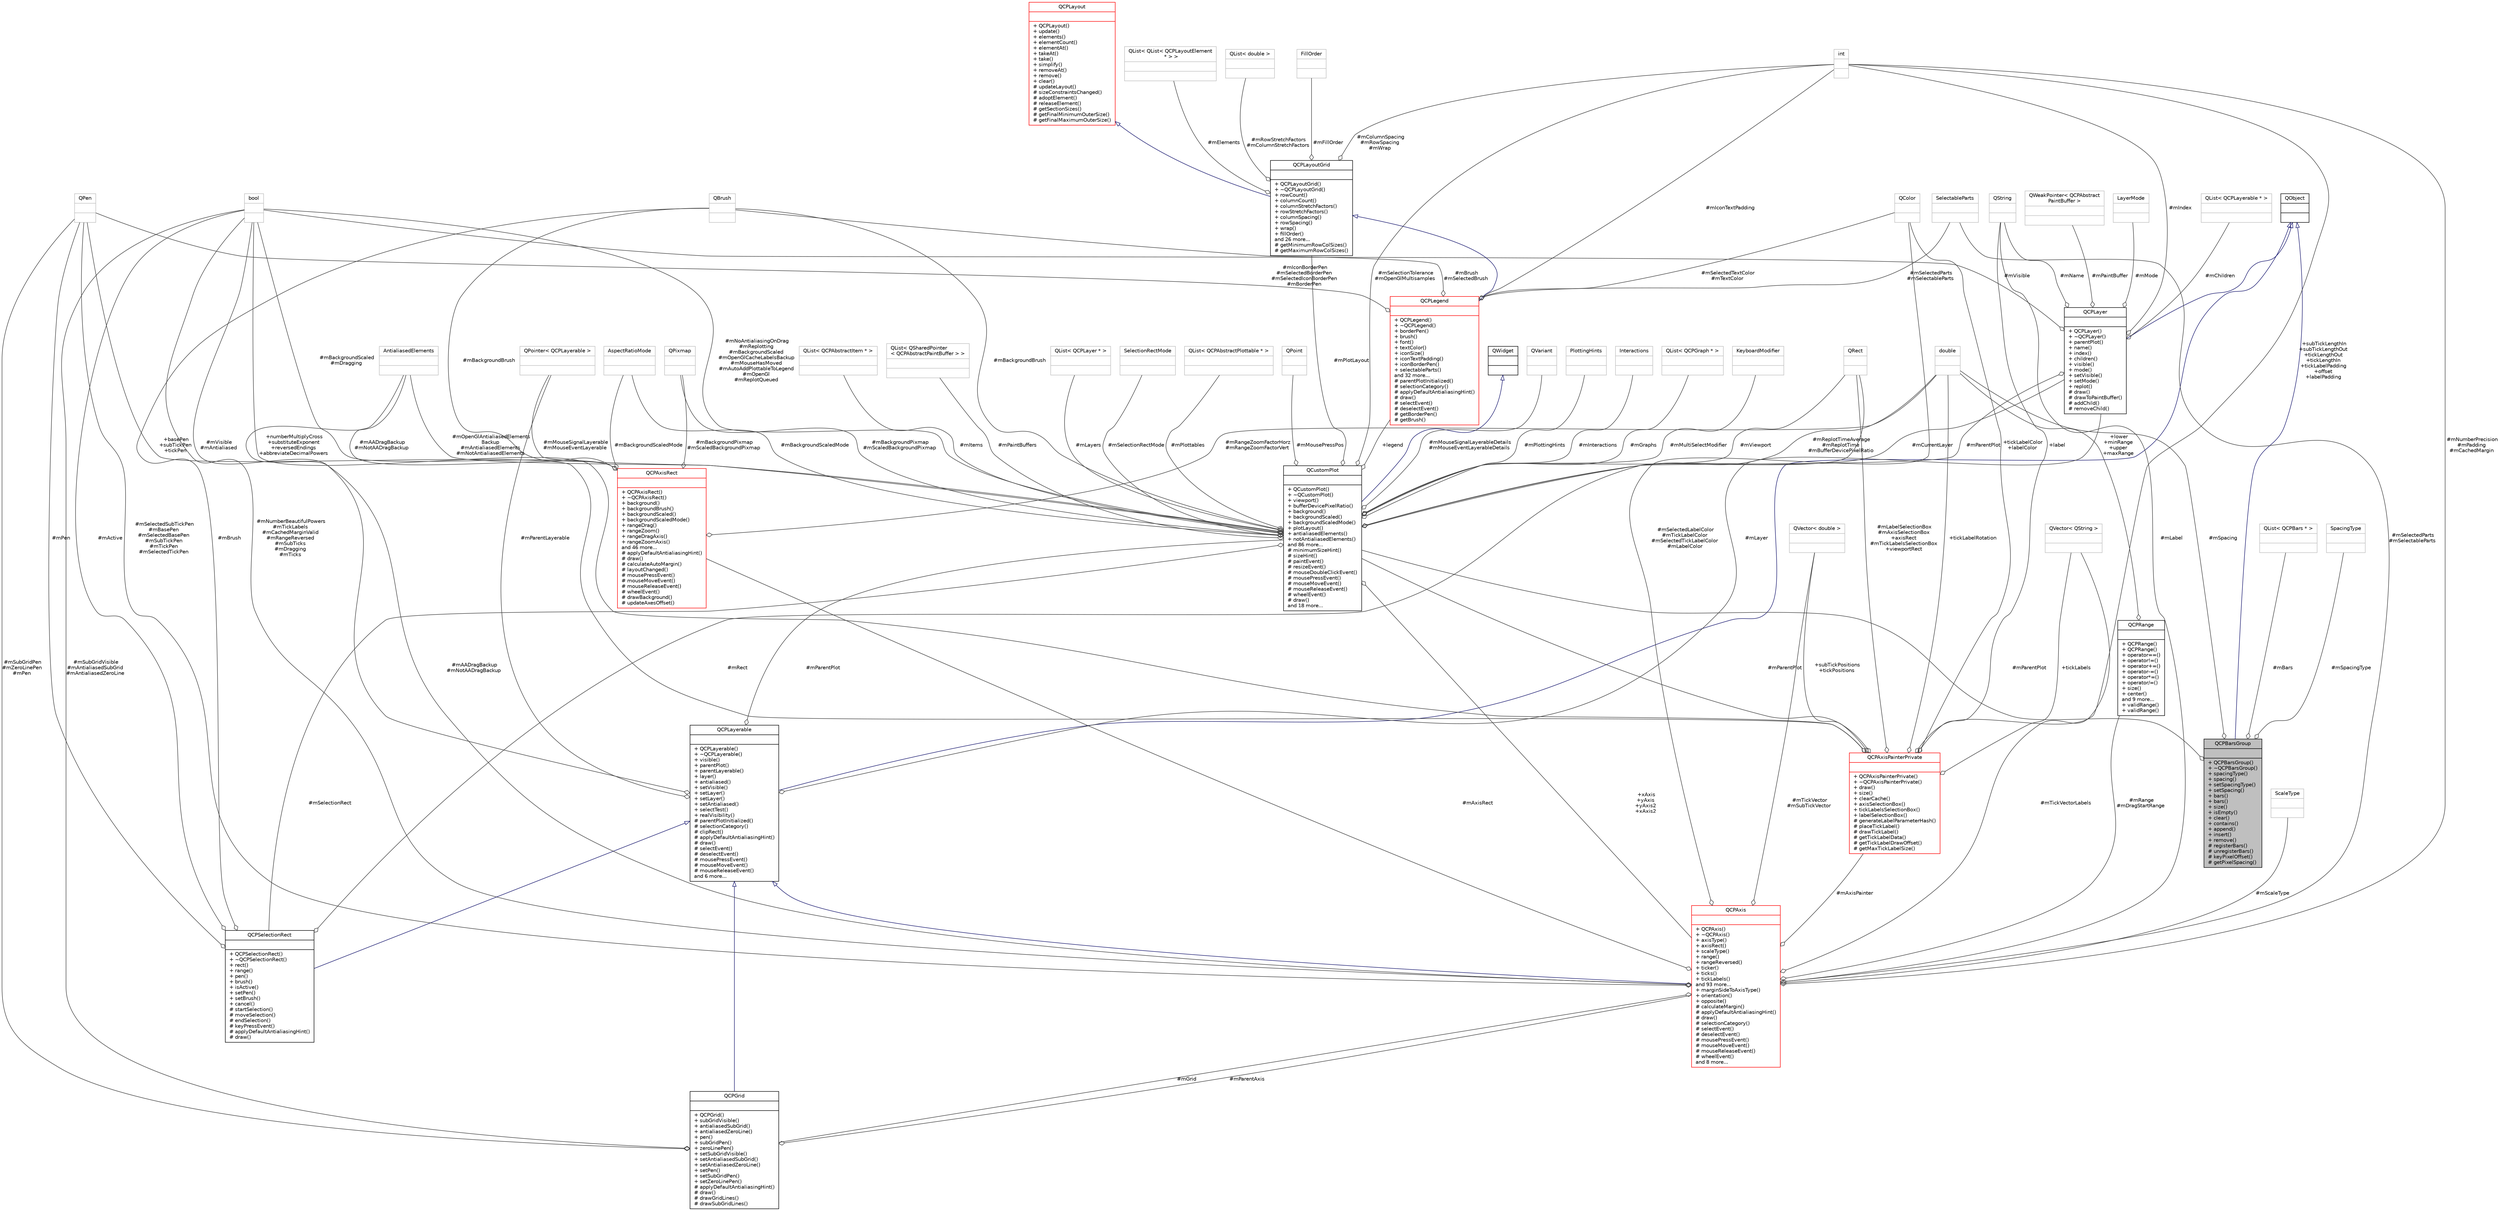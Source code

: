 digraph "QCPBarsGroup"
{
 // LATEX_PDF_SIZE
  edge [fontname="Helvetica",fontsize="10",labelfontname="Helvetica",labelfontsize="10"];
  node [fontname="Helvetica",fontsize="10",shape=record];
  Node1 [label="{QCPBarsGroup\n||+ QCPBarsGroup()\l+ ~QCPBarsGroup()\l+ spacingType()\l+ spacing()\l+ setSpacingType()\l+ setSpacing()\l+ bars()\l+ bars()\l+ size()\l+ isEmpty()\l+ clear()\l+ contains()\l+ append()\l+ insert()\l+ remove()\l# registerBars()\l# unregisterBars()\l# keyPixelOffset()\l# getPixelSpacing()\l}",height=0.2,width=0.4,color="black", fillcolor="grey75", style="filled", fontcolor="black",tooltip="Groups multiple QCPBars together so they appear side by side."];
  Node2 -> Node1 [dir="back",color="midnightblue",fontsize="10",style="solid",arrowtail="onormal",fontname="Helvetica"];
  Node2 [label="{QObject\n||}",height=0.2,width=0.4,color="black", fillcolor="white", style="filled",URL="$classQObject.html",tooltip=" "];
  Node3 -> Node1 [color="grey25",fontsize="10",style="solid",label=" #mSpacing" ,arrowhead="odiamond",fontname="Helvetica"];
  Node3 [label="{double\n||}",height=0.2,width=0.4,color="grey75", fillcolor="white", style="filled",tooltip=" "];
  Node4 -> Node1 [color="grey25",fontsize="10",style="solid",label=" #mBars" ,arrowhead="odiamond",fontname="Helvetica"];
  Node4 [label="{QList\< QCPBars * \>\n||}",height=0.2,width=0.4,color="grey75", fillcolor="white", style="filled",tooltip=" "];
  Node5 -> Node1 [color="grey25",fontsize="10",style="solid",label=" #mSpacingType" ,arrowhead="odiamond",fontname="Helvetica"];
  Node5 [label="{SpacingType\n||}",height=0.2,width=0.4,color="grey75", fillcolor="white", style="filled",tooltip=" "];
  Node6 -> Node1 [color="grey25",fontsize="10",style="solid",label=" #mParentPlot" ,arrowhead="odiamond",fontname="Helvetica"];
  Node6 [label="{QCustomPlot\n||+ QCustomPlot()\l+ ~QCustomPlot()\l+ viewport()\l+ bufferDevicePixelRatio()\l+ background()\l+ backgroundScaled()\l+ backgroundScaledMode()\l+ plotLayout()\l+ antialiasedElements()\l+ notAntialiasedElements()\land 86 more...\l# minimumSizeHint()\l# sizeHint()\l# paintEvent()\l# resizeEvent()\l# mouseDoubleClickEvent()\l# mousePressEvent()\l# mouseMoveEvent()\l# mouseReleaseEvent()\l# wheelEvent()\l# draw()\land 18 more...\l}",height=0.2,width=0.4,color="black", fillcolor="white", style="filled",URL="$classQCustomPlot.html",tooltip="The central class of the library. This is the QWidget which displays the plot and interacts with the ..."];
  Node7 -> Node6 [dir="back",color="midnightblue",fontsize="10",style="solid",arrowtail="onormal",fontname="Helvetica"];
  Node7 [label="{QWidget\n||}",height=0.2,width=0.4,color="black", fillcolor="white", style="filled",URL="$classQWidget.html",tooltip=" "];
  Node8 -> Node6 [color="grey25",fontsize="10",style="solid",label=" #mCurrentLayer" ,arrowhead="odiamond",fontname="Helvetica"];
  Node8 [label="{QCPLayer\n||+ QCPLayer()\l+ ~QCPLayer()\l+ parentPlot()\l+ name()\l+ index()\l+ children()\l+ visible()\l+ mode()\l+ setVisible()\l+ setMode()\l+ replot()\l# draw()\l# drawToPaintBuffer()\l# addChild()\l# removeChild()\l}",height=0.2,width=0.4,color="black", fillcolor="white", style="filled",URL="$classQCPLayer.html",tooltip="A layer that may contain objects, to control the rendering order."];
  Node2 -> Node8 [dir="back",color="midnightblue",fontsize="10",style="solid",arrowtail="onormal",fontname="Helvetica"];
  Node9 -> Node8 [color="grey25",fontsize="10",style="solid",label=" #mName" ,arrowhead="odiamond",fontname="Helvetica"];
  Node9 [label="{QString\n||}",height=0.2,width=0.4,color="grey75", fillcolor="white", style="filled",tooltip=" "];
  Node10 -> Node8 [color="grey25",fontsize="10",style="solid",label=" #mIndex" ,arrowhead="odiamond",fontname="Helvetica"];
  Node10 [label="{int\n||}",height=0.2,width=0.4,color="grey75", fillcolor="white", style="filled",tooltip=" "];
  Node11 -> Node8 [color="grey25",fontsize="10",style="solid",label=" #mPaintBuffer" ,arrowhead="odiamond",fontname="Helvetica"];
  Node11 [label="{QWeakPointer\< QCPAbstract\lPaintBuffer \>\n||}",height=0.2,width=0.4,color="grey75", fillcolor="white", style="filled",tooltip=" "];
  Node12 -> Node8 [color="grey25",fontsize="10",style="solid",label=" #mVisible" ,arrowhead="odiamond",fontname="Helvetica"];
  Node12 [label="{bool\n||}",height=0.2,width=0.4,color="grey75", fillcolor="white", style="filled",tooltip=" "];
  Node6 -> Node8 [color="grey25",fontsize="10",style="solid",label=" #mParentPlot" ,arrowhead="odiamond",fontname="Helvetica"];
  Node13 -> Node8 [color="grey25",fontsize="10",style="solid",label=" #mMode" ,arrowhead="odiamond",fontname="Helvetica"];
  Node13 [label="{LayerMode\n||}",height=0.2,width=0.4,color="grey75", fillcolor="white", style="filled",tooltip=" "];
  Node14 -> Node8 [color="grey25",fontsize="10",style="solid",label=" #mChildren" ,arrowhead="odiamond",fontname="Helvetica"];
  Node14 [label="{QList\< QCPLayerable * \>\n||}",height=0.2,width=0.4,color="grey75", fillcolor="white", style="filled",tooltip=" "];
  Node15 -> Node6 [color="grey25",fontsize="10",style="solid",label=" #mPlotLayout" ,arrowhead="odiamond",fontname="Helvetica"];
  Node15 [label="{QCPLayoutGrid\n||+ QCPLayoutGrid()\l+ ~QCPLayoutGrid()\l+ rowCount()\l+ columnCount()\l+ columnStretchFactors()\l+ rowStretchFactors()\l+ columnSpacing()\l+ rowSpacing()\l+ wrap()\l+ fillOrder()\land 26 more...\l# getMinimumRowColSizes()\l# getMaximumRowColSizes()\l}",height=0.2,width=0.4,color="black", fillcolor="white", style="filled",URL="$classQCPLayoutGrid.html",tooltip="A layout that arranges child elements in a grid."];
  Node16 -> Node15 [dir="back",color="midnightblue",fontsize="10",style="solid",arrowtail="onormal",fontname="Helvetica"];
  Node16 [label="{QCPLayout\n||+ QCPLayout()\l+ update()\l+ elements()\l+ elementCount()\l+ elementAt()\l+ takeAt()\l+ take()\l+ simplify()\l+ removeAt()\l+ remove()\l+ clear()\l# updateLayout()\l# sizeConstraintsChanged()\l# adoptElement()\l# releaseElement()\l# getSectionSizes()\l# getFinalMinimumOuterSize()\l# getFinalMaximumOuterSize()\l}",height=0.2,width=0.4,color="red", fillcolor="white", style="filled",URL="$classQCPLayout.html",tooltip="The abstract base class for layouts."];
  Node26 -> Node15 [color="grey25",fontsize="10",style="solid",label=" #mElements" ,arrowhead="odiamond",fontname="Helvetica"];
  Node26 [label="{QList\< QList\< QCPLayoutElement\l * \> \>\n||}",height=0.2,width=0.4,color="grey75", fillcolor="white", style="filled",tooltip=" "];
  Node27 -> Node15 [color="grey25",fontsize="10",style="solid",label=" #mRowStretchFactors\n#mColumnStretchFactors" ,arrowhead="odiamond",fontname="Helvetica"];
  Node27 [label="{QList\< double \>\n||}",height=0.2,width=0.4,color="grey75", fillcolor="white", style="filled",tooltip=" "];
  Node10 -> Node15 [color="grey25",fontsize="10",style="solid",label=" #mColumnSpacing\n#mRowSpacing\n#mWrap" ,arrowhead="odiamond",fontname="Helvetica"];
  Node28 -> Node15 [color="grey25",fontsize="10",style="solid",label=" #mFillOrder" ,arrowhead="odiamond",fontname="Helvetica"];
  Node28 [label="{FillOrder\n||}",height=0.2,width=0.4,color="grey75", fillcolor="white", style="filled",tooltip=" "];
  Node29 -> Node6 [color="grey25",fontsize="10",style="solid",label=" #mMouseSignalLayerableDetails\n#mMouseEventLayerableDetails" ,arrowhead="odiamond",fontname="Helvetica"];
  Node29 [label="{QVariant\n||}",height=0.2,width=0.4,color="grey75", fillcolor="white", style="filled",tooltip=" "];
  Node30 -> Node6 [color="grey25",fontsize="10",style="solid",label=" #mPlottingHints" ,arrowhead="odiamond",fontname="Helvetica"];
  Node30 [label="{PlottingHints\n||}",height=0.2,width=0.4,color="grey75", fillcolor="white", style="filled",tooltip=" "];
  Node31 -> Node6 [color="grey25",fontsize="10",style="solid",label=" #mInteractions" ,arrowhead="odiamond",fontname="Helvetica"];
  Node31 [label="{Interactions\n||}",height=0.2,width=0.4,color="grey75", fillcolor="white", style="filled",tooltip=" "];
  Node3 -> Node6 [color="grey25",fontsize="10",style="solid",label=" #mReplotTimeAverage\n#mReplotTime\n#mBufferDevicePixelRatio" ,arrowhead="odiamond",fontname="Helvetica"];
  Node32 -> Node6 [color="grey25",fontsize="10",style="solid",label=" #mSelectionRect" ,arrowhead="odiamond",fontname="Helvetica"];
  Node32 [label="{QCPSelectionRect\n||+ QCPSelectionRect()\l+ ~QCPSelectionRect()\l+ rect()\l+ range()\l+ pen()\l+ brush()\l+ isActive()\l+ setPen()\l+ setBrush()\l+ cancel()\l# startSelection()\l# moveSelection()\l# endSelection()\l# keyPressEvent()\l# applyDefaultAntialiasingHint()\l# draw()\l}",height=0.2,width=0.4,color="black", fillcolor="white", style="filled",URL="$classQCPSelectionRect.html",tooltip="Provides rect/rubber-band data selection and range zoom interaction."];
  Node18 -> Node32 [dir="back",color="midnightblue",fontsize="10",style="solid",arrowtail="onormal",fontname="Helvetica"];
  Node18 [label="{QCPLayerable\n||+ QCPLayerable()\l+ ~QCPLayerable()\l+ visible()\l+ parentPlot()\l+ parentLayerable()\l+ layer()\l+ antialiased()\l+ setVisible()\l+ setLayer()\l+ setLayer()\l+ setAntialiased()\l+ selectTest()\l+ realVisibility()\l# parentPlotInitialized()\l# selectionCategory()\l# clipRect()\l# applyDefaultAntialiasingHint()\l# draw()\l# selectEvent()\l# deselectEvent()\l# mousePressEvent()\l# mouseMoveEvent()\l# mouseReleaseEvent()\land 6 more...\l}",height=0.2,width=0.4,color="black", fillcolor="white", style="filled",URL="$classQCPLayerable.html",tooltip="Base class for all drawable objects."];
  Node2 -> Node18 [dir="back",color="midnightblue",fontsize="10",style="solid",arrowtail="onormal",fontname="Helvetica"];
  Node8 -> Node18 [color="grey25",fontsize="10",style="solid",label=" #mLayer" ,arrowhead="odiamond",fontname="Helvetica"];
  Node19 -> Node18 [color="grey25",fontsize="10",style="solid",label=" #mParentLayerable" ,arrowhead="odiamond",fontname="Helvetica"];
  Node19 [label="{QPointer\< QCPLayerable \>\n||}",height=0.2,width=0.4,color="grey75", fillcolor="white", style="filled",tooltip=" "];
  Node12 -> Node18 [color="grey25",fontsize="10",style="solid",label=" #mVisible\n#mAntialiased" ,arrowhead="odiamond",fontname="Helvetica"];
  Node6 -> Node18 [color="grey25",fontsize="10",style="solid",label=" #mParentPlot" ,arrowhead="odiamond",fontname="Helvetica"];
  Node33 -> Node32 [color="grey25",fontsize="10",style="solid",label=" #mPen" ,arrowhead="odiamond",fontname="Helvetica"];
  Node33 [label="{QPen\n||}",height=0.2,width=0.4,color="grey75", fillcolor="white", style="filled",tooltip=" "];
  Node12 -> Node32 [color="grey25",fontsize="10",style="solid",label=" #mActive" ,arrowhead="odiamond",fontname="Helvetica"];
  Node34 -> Node32 [color="grey25",fontsize="10",style="solid",label=" #mBrush" ,arrowhead="odiamond",fontname="Helvetica"];
  Node34 [label="{QBrush\n||}",height=0.2,width=0.4,color="grey75", fillcolor="white", style="filled",tooltip=" "];
  Node24 -> Node32 [color="grey25",fontsize="10",style="solid",label=" #mRect" ,arrowhead="odiamond",fontname="Helvetica"];
  Node24 [label="{QRect\n||}",height=0.2,width=0.4,color="grey75", fillcolor="white", style="filled",tooltip=" "];
  Node35 -> Node6 [color="grey25",fontsize="10",style="solid",label=" #mGraphs" ,arrowhead="odiamond",fontname="Helvetica"];
  Node35 [label="{QList\< QCPGraph * \>\n||}",height=0.2,width=0.4,color="grey75", fillcolor="white", style="filled",tooltip=" "];
  Node36 -> Node6 [color="grey25",fontsize="10",style="solid",label=" #mMultiSelectModifier" ,arrowhead="odiamond",fontname="Helvetica"];
  Node36 [label="{KeyboardModifier\n||}",height=0.2,width=0.4,color="grey75", fillcolor="white", style="filled",tooltip=" "];
  Node37 -> Node6 [color="grey25",fontsize="10",style="solid",label=" #mItems" ,arrowhead="odiamond",fontname="Helvetica"];
  Node37 [label="{QList\< QCPAbstractItem * \>\n||}",height=0.2,width=0.4,color="grey75", fillcolor="white", style="filled",tooltip=" "];
  Node38 -> Node6 [color="grey25",fontsize="10",style="solid",label=" #mPaintBuffers" ,arrowhead="odiamond",fontname="Helvetica"];
  Node38 [label="{QList\< QSharedPointer\l\< QCPAbstractPaintBuffer \> \>\n||}",height=0.2,width=0.4,color="grey75", fillcolor="white", style="filled",tooltip=" "];
  Node39 -> Node6 [color="grey25",fontsize="10",style="solid",label=" +xAxis\n+yAxis\n+yAxis2\n+xAxis2" ,arrowhead="odiamond",fontname="Helvetica"];
  Node39 [label="{QCPAxis\n||+ QCPAxis()\l+ ~QCPAxis()\l+ axisType()\l+ axisRect()\l+ scaleType()\l+ range()\l+ rangeReversed()\l+ ticker()\l+ ticks()\l+ tickLabels()\land 93 more...\l+ marginSideToAxisType()\l+ orientation()\l+ opposite()\l# calculateMargin()\l# applyDefaultAntialiasingHint()\l# draw()\l# selectionCategory()\l# selectEvent()\l# deselectEvent()\l# mousePressEvent()\l# mouseMoveEvent()\l# mouseReleaseEvent()\l# wheelEvent()\land 8 more...\l}",height=0.2,width=0.4,color="red", fillcolor="white", style="filled",URL="$classQCPAxis.html",tooltip="Manages a single axis inside a QCustomPlot."];
  Node18 -> Node39 [dir="back",color="midnightblue",fontsize="10",style="solid",arrowtail="onormal",fontname="Helvetica"];
  Node40 -> Node39 [color="grey25",fontsize="10",style="solid",label=" #mScaleType" ,arrowhead="odiamond",fontname="Helvetica"];
  Node40 [label="{ScaleType\n||}",height=0.2,width=0.4,color="grey75", fillcolor="white", style="filled",tooltip=" "];
  Node41 -> Node39 [color="grey25",fontsize="10",style="solid",label=" #mSelectedParts\n#mSelectableParts" ,arrowhead="odiamond",fontname="Helvetica"];
  Node41 [label="{SelectableParts\n||}",height=0.2,width=0.4,color="grey75", fillcolor="white", style="filled",tooltip=" "];
  Node42 -> Node39 [color="grey25",fontsize="10",style="solid",label=" #mTickVectorLabels" ,arrowhead="odiamond",fontname="Helvetica"];
  Node42 [label="{QVector\< QString \>\n||}",height=0.2,width=0.4,color="grey75", fillcolor="white", style="filled",tooltip=" "];
  Node43 -> Node39 [color="grey25",fontsize="10",style="solid",label=" #mRange\n#mDragStartRange" ,arrowhead="odiamond",fontname="Helvetica"];
  Node43 [label="{QCPRange\n||+ QCPRange()\l+ QCPRange()\l+ operator==()\l+ operator!=()\l+ operator+=()\l+ operator-=()\l+ operator*=()\l+ operator/=()\l+ size()\l+ center()\land 9 more...\l+ validRange()\l+ validRange()\l}",height=0.2,width=0.4,color="black", fillcolor="white", style="filled",URL="$classQCPRange.html",tooltip="Represents the range an axis is encompassing."];
  Node3 -> Node43 [color="grey25",fontsize="10",style="solid",label=" +lower\n+minRange\n+upper\n+maxRange" ,arrowhead="odiamond",fontname="Helvetica"];
  Node44 -> Node39 [color="grey25",fontsize="10",style="solid",label=" #mSelectedLabelColor\n#mTickLabelColor\n#mSelectedTickLabelColor\n#mLabelColor" ,arrowhead="odiamond",fontname="Helvetica"];
  Node44 [label="{QColor\n||}",height=0.2,width=0.4,color="grey75", fillcolor="white", style="filled",tooltip=" "];
  Node45 -> Node39 [color="grey25",fontsize="10",style="solid",label=" #mAxisPainter" ,arrowhead="odiamond",fontname="Helvetica"];
  Node45 [label="{QCPAxisPainterPrivate\n||+ QCPAxisPainterPrivate()\l+ ~QCPAxisPainterPrivate()\l+ draw()\l+ size()\l+ clearCache()\l+ axisSelectionBox()\l+ tickLabelsSelectionBox()\l+ labelSelectionBox()\l# generateLabelParameterHash()\l# placeTickLabel()\l# drawTickLabel()\l# getTickLabelData()\l# getTickLabelDrawOffset()\l# getMaxTickLabelSize()\l}",height=0.2,width=0.4,color="red", fillcolor="white", style="filled",URL="$classQCPAxisPainterPrivate.html",tooltip=" "];
  Node42 -> Node45 [color="grey25",fontsize="10",style="solid",label=" +tickLabels" ,arrowhead="odiamond",fontname="Helvetica"];
  Node3 -> Node45 [color="grey25",fontsize="10",style="solid",label=" +tickLabelRotation" ,arrowhead="odiamond",fontname="Helvetica"];
  Node44 -> Node45 [color="grey25",fontsize="10",style="solid",label=" +tickLabelColor\n+labelColor" ,arrowhead="odiamond",fontname="Helvetica"];
  Node9 -> Node45 [color="grey25",fontsize="10",style="solid",label=" +label" ,arrowhead="odiamond",fontname="Helvetica"];
  Node50 -> Node45 [color="grey25",fontsize="10",style="solid",label=" +subTickPositions\n+tickPositions" ,arrowhead="odiamond",fontname="Helvetica"];
  Node50 [label="{QVector\< double \>\n||}",height=0.2,width=0.4,color="grey75", fillcolor="white", style="filled",tooltip=" "];
  Node33 -> Node45 [color="grey25",fontsize="10",style="solid",label=" +basePen\n+subTickPen\n+tickPen" ,arrowhead="odiamond",fontname="Helvetica"];
  Node10 -> Node45 [color="grey25",fontsize="10",style="solid",label=" +subTickLengthIn\n+subTickLengthOut\n+tickLengthOut\n+tickLengthIn\n+tickLabelPadding\n+offset\n+labelPadding" ,arrowhead="odiamond",fontname="Helvetica"];
  Node12 -> Node45 [color="grey25",fontsize="10",style="solid",label=" +numberMultiplyCross\n+substituteExponent\n+reversedEndings\n+abbreviateDecimalPowers" ,arrowhead="odiamond",fontname="Helvetica"];
  Node6 -> Node45 [color="grey25",fontsize="10",style="solid",label=" #mParentPlot" ,arrowhead="odiamond",fontname="Helvetica"];
  Node24 -> Node45 [color="grey25",fontsize="10",style="solid",label=" #mLabelSelectionBox\n#mAxisSelectionBox\n+axisRect\n#mTickLabelsSelectionBox\n+viewportRect" ,arrowhead="odiamond",fontname="Helvetica"];
  Node9 -> Node39 [color="grey25",fontsize="10",style="solid",label=" #mLabel" ,arrowhead="odiamond",fontname="Helvetica"];
  Node50 -> Node39 [color="grey25",fontsize="10",style="solid",label=" #mTickVector\n#mSubTickVector" ,arrowhead="odiamond",fontname="Helvetica"];
  Node54 -> Node39 [color="grey25",fontsize="10",style="solid",label=" #mGrid" ,arrowhead="odiamond",fontname="Helvetica"];
  Node54 [label="{QCPGrid\n||+ QCPGrid()\l+ subGridVisible()\l+ antialiasedSubGrid()\l+ antialiasedZeroLine()\l+ pen()\l+ subGridPen()\l+ zeroLinePen()\l+ setSubGridVisible()\l+ setAntialiasedSubGrid()\l+ setAntialiasedZeroLine()\l+ setPen()\l+ setSubGridPen()\l+ setZeroLinePen()\l# applyDefaultAntialiasingHint()\l# draw()\l# drawGridLines()\l# drawSubGridLines()\l}",height=0.2,width=0.4,color="black", fillcolor="white", style="filled",URL="$classQCPGrid.html",tooltip="Responsible for drawing the grid of a QCPAxis."];
  Node18 -> Node54 [dir="back",color="midnightblue",fontsize="10",style="solid",arrowtail="onormal",fontname="Helvetica"];
  Node39 -> Node54 [color="grey25",fontsize="10",style="solid",label=" #mParentAxis" ,arrowhead="odiamond",fontname="Helvetica"];
  Node33 -> Node54 [color="grey25",fontsize="10",style="solid",label=" #mSubGridPen\n#mZeroLinePen\n#mPen" ,arrowhead="odiamond",fontname="Helvetica"];
  Node12 -> Node54 [color="grey25",fontsize="10",style="solid",label=" #mSubGridVisible\n#mAntialiasedSubGrid\n#mAntialiasedZeroLine" ,arrowhead="odiamond",fontname="Helvetica"];
  Node55 -> Node39 [color="grey25",fontsize="10",style="solid",label=" #mAxisRect" ,arrowhead="odiamond",fontname="Helvetica"];
  Node55 [label="{QCPAxisRect\n||+ QCPAxisRect()\l+ ~QCPAxisRect()\l+ background()\l+ backgroundBrush()\l+ backgroundScaled()\l+ backgroundScaledMode()\l+ rangeDrag()\l+ rangeZoom()\l+ rangeDragAxis()\l+ rangeZoomAxis()\land 46 more...\l# applyDefaultAntialiasingHint()\l# draw()\l# calculateAutoMargin()\l# layoutChanged()\l# mousePressEvent()\l# mouseMoveEvent()\l# mouseReleaseEvent()\l# wheelEvent()\l# drawBackground()\l# updateAxesOffset()\l}",height=0.2,width=0.4,color="red", fillcolor="white", style="filled",URL="$classQCPAxisRect.html",tooltip="Holds multiple axes and arranges them in a rectangular shape."];
  Node3 -> Node55 [color="grey25",fontsize="10",style="solid",label=" #mRangeZoomFactorHorz\n#mRangeZoomFactorVert" ,arrowhead="odiamond",fontname="Helvetica"];
  Node63 -> Node55 [color="grey25",fontsize="10",style="solid",label=" #mBackgroundPixmap\n#mScaledBackgroundPixmap" ,arrowhead="odiamond",fontname="Helvetica"];
  Node63 [label="{QPixmap\n||}",height=0.2,width=0.4,color="grey75", fillcolor="white", style="filled",tooltip=" "];
  Node12 -> Node55 [color="grey25",fontsize="10",style="solid",label=" #mBackgroundScaled\n#mDragging" ,arrowhead="odiamond",fontname="Helvetica"];
  Node64 -> Node55 [color="grey25",fontsize="10",style="solid",label=" #mAADragBackup\n#mNotAADragBackup" ,arrowhead="odiamond",fontname="Helvetica"];
  Node64 [label="{AntialiasedElements\n||}",height=0.2,width=0.4,color="grey75", fillcolor="white", style="filled",tooltip=" "];
  Node34 -> Node55 [color="grey25",fontsize="10",style="solid",label=" #mBackgroundBrush" ,arrowhead="odiamond",fontname="Helvetica"];
  Node66 -> Node55 [color="grey25",fontsize="10",style="solid",label=" #mBackgroundScaledMode" ,arrowhead="odiamond",fontname="Helvetica"];
  Node66 [label="{AspectRatioMode\n||}",height=0.2,width=0.4,color="grey75", fillcolor="white", style="filled",tooltip=" "];
  Node33 -> Node39 [color="grey25",fontsize="10",style="solid",label=" #mSelectedSubTickPen\n#mBasePen\n#mSelectedBasePen\n#mSubTickPen\n#mTickPen\n#mSelectedTickPen" ,arrowhead="odiamond",fontname="Helvetica"];
  Node10 -> Node39 [color="grey25",fontsize="10",style="solid",label=" #mNumberPrecision\n#mPadding\n#mCachedMargin" ,arrowhead="odiamond",fontname="Helvetica"];
  Node12 -> Node39 [color="grey25",fontsize="10",style="solid",label=" #mNumberBeautifulPowers\n#mTickLabels\n#mCachedMarginValid\n#mRangeReversed\n#mSubTicks\n#mDragging\n#mTicks" ,arrowhead="odiamond",fontname="Helvetica"];
  Node64 -> Node39 [color="grey25",fontsize="10",style="solid",label=" #mAADragBackup\n#mNotAADragBackup" ,arrowhead="odiamond",fontname="Helvetica"];
  Node71 -> Node6 [color="grey25",fontsize="10",style="solid",label=" #mLayers" ,arrowhead="odiamond",fontname="Helvetica"];
  Node71 [label="{QList\< QCPLayer * \>\n||}",height=0.2,width=0.4,color="grey75", fillcolor="white", style="filled",tooltip=" "];
  Node72 -> Node6 [color="grey25",fontsize="10",style="solid",label=" #mSelectionRectMode" ,arrowhead="odiamond",fontname="Helvetica"];
  Node72 [label="{SelectionRectMode\n||}",height=0.2,width=0.4,color="grey75", fillcolor="white", style="filled",tooltip=" "];
  Node63 -> Node6 [color="grey25",fontsize="10",style="solid",label=" #mBackgroundPixmap\n#mScaledBackgroundPixmap" ,arrowhead="odiamond",fontname="Helvetica"];
  Node19 -> Node6 [color="grey25",fontsize="10",style="solid",label=" #mMouseSignalLayerable\n#mMouseEventLayerable" ,arrowhead="odiamond",fontname="Helvetica"];
  Node10 -> Node6 [color="grey25",fontsize="10",style="solid",label=" #mSelectionTolerance\n#mOpenGlMultisamples" ,arrowhead="odiamond",fontname="Helvetica"];
  Node73 -> Node6 [color="grey25",fontsize="10",style="solid",label=" #mPlottables" ,arrowhead="odiamond",fontname="Helvetica"];
  Node73 [label="{QList\< QCPAbstractPlottable * \>\n||}",height=0.2,width=0.4,color="grey75", fillcolor="white", style="filled",tooltip=" "];
  Node12 -> Node6 [color="grey25",fontsize="10",style="solid",label=" #mNoAntialiasingOnDrag\n#mReplotting\n#mBackgroundScaled\n#mOpenGlCacheLabelsBackup\n#mMouseHasMoved\n#mAutoAddPlottableToLegend\n#mOpenGl\n#mReplotQueued" ,arrowhead="odiamond",fontname="Helvetica"];
  Node34 -> Node6 [color="grey25",fontsize="10",style="solid",label=" #mBackgroundBrush" ,arrowhead="odiamond",fontname="Helvetica"];
  Node64 -> Node6 [color="grey25",fontsize="10",style="solid",label=" #mOpenGlAntialiasedElements\lBackup\n#mAntialiasedElements\n#mNotAntialiasedElements" ,arrowhead="odiamond",fontname="Helvetica"];
  Node74 -> Node6 [color="grey25",fontsize="10",style="solid",label=" +legend" ,arrowhead="odiamond",fontname="Helvetica"];
  Node74 [label="{QCPLegend\n||+ QCPLegend()\l+ ~QCPLegend()\l+ borderPen()\l+ brush()\l+ font()\l+ textColor()\l+ iconSize()\l+ iconTextPadding()\l+ iconBorderPen()\l+ selectableParts()\land 32 more...\l# parentPlotInitialized()\l# selectionCategory()\l# applyDefaultAntialiasingHint()\l# draw()\l# selectEvent()\l# deselectEvent()\l# getBorderPen()\l# getBrush()\l}",height=0.2,width=0.4,color="red", fillcolor="white", style="filled",URL="$classQCPLegend.html",tooltip="Manages a legend inside a QCustomPlot."];
  Node15 -> Node74 [dir="back",color="midnightblue",fontsize="10",style="solid",arrowtail="onormal",fontname="Helvetica"];
  Node41 -> Node74 [color="grey25",fontsize="10",style="solid",label=" #mSelectedParts\n#mSelectableParts" ,arrowhead="odiamond",fontname="Helvetica"];
  Node44 -> Node74 [color="grey25",fontsize="10",style="solid",label=" #mSelectedTextColor\n#mTextColor" ,arrowhead="odiamond",fontname="Helvetica"];
  Node33 -> Node74 [color="grey25",fontsize="10",style="solid",label=" #mIconBorderPen\n#mSelectedBorderPen\n#mSelectedIconBorderPen\n#mBorderPen" ,arrowhead="odiamond",fontname="Helvetica"];
  Node10 -> Node74 [color="grey25",fontsize="10",style="solid",label=" #mIconTextPadding" ,arrowhead="odiamond",fontname="Helvetica"];
  Node34 -> Node74 [color="grey25",fontsize="10",style="solid",label=" #mBrush\n#mSelectedBrush" ,arrowhead="odiamond",fontname="Helvetica"];
  Node66 -> Node6 [color="grey25",fontsize="10",style="solid",label=" #mBackgroundScaledMode" ,arrowhead="odiamond",fontname="Helvetica"];
  Node24 -> Node6 [color="grey25",fontsize="10",style="solid",label=" #mViewport" ,arrowhead="odiamond",fontname="Helvetica"];
  Node75 -> Node6 [color="grey25",fontsize="10",style="solid",label=" #mMousePressPos" ,arrowhead="odiamond",fontname="Helvetica"];
  Node75 [label="{QPoint\n||}",height=0.2,width=0.4,color="grey75", fillcolor="white", style="filled",tooltip=" "];
}
